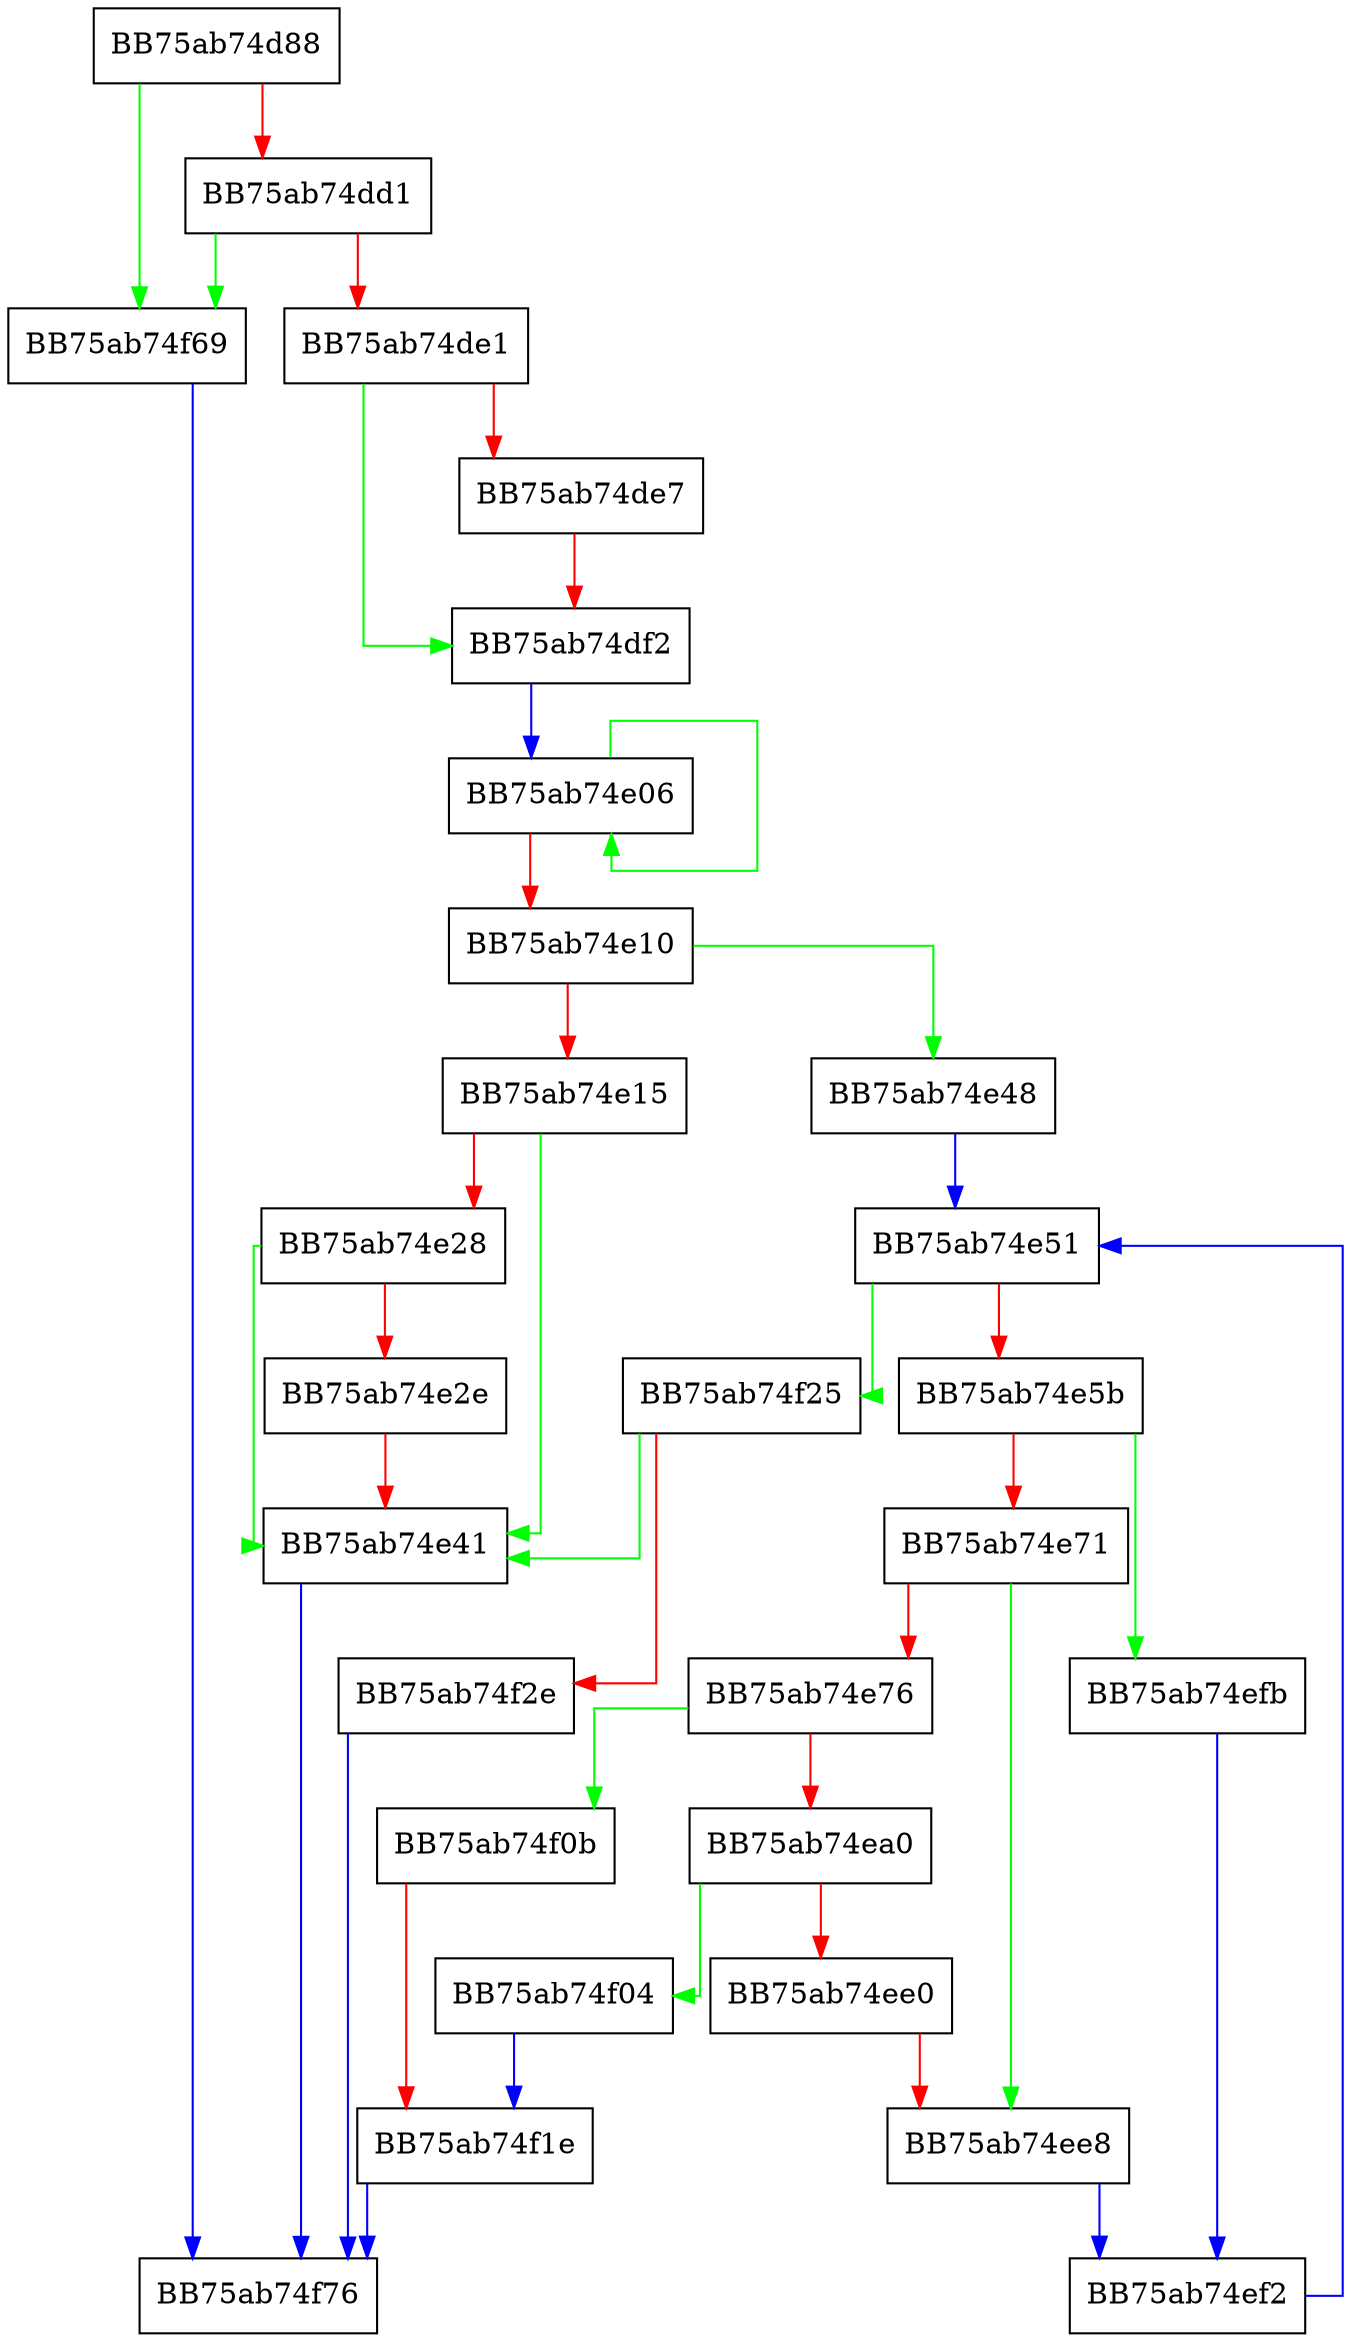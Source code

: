 digraph pfnGetBlockTokens {
  node [shape="box"];
  graph [splines=ortho];
  BB75ab74d88 -> BB75ab74f69 [color="green"];
  BB75ab74d88 -> BB75ab74dd1 [color="red"];
  BB75ab74dd1 -> BB75ab74f69 [color="green"];
  BB75ab74dd1 -> BB75ab74de1 [color="red"];
  BB75ab74de1 -> BB75ab74df2 [color="green"];
  BB75ab74de1 -> BB75ab74de7 [color="red"];
  BB75ab74de7 -> BB75ab74df2 [color="red"];
  BB75ab74df2 -> BB75ab74e06 [color="blue"];
  BB75ab74e06 -> BB75ab74e06 [color="green"];
  BB75ab74e06 -> BB75ab74e10 [color="red"];
  BB75ab74e10 -> BB75ab74e48 [color="green"];
  BB75ab74e10 -> BB75ab74e15 [color="red"];
  BB75ab74e15 -> BB75ab74e41 [color="green"];
  BB75ab74e15 -> BB75ab74e28 [color="red"];
  BB75ab74e28 -> BB75ab74e41 [color="green"];
  BB75ab74e28 -> BB75ab74e2e [color="red"];
  BB75ab74e2e -> BB75ab74e41 [color="red"];
  BB75ab74e41 -> BB75ab74f76 [color="blue"];
  BB75ab74e48 -> BB75ab74e51 [color="blue"];
  BB75ab74e51 -> BB75ab74f25 [color="green"];
  BB75ab74e51 -> BB75ab74e5b [color="red"];
  BB75ab74e5b -> BB75ab74efb [color="green"];
  BB75ab74e5b -> BB75ab74e71 [color="red"];
  BB75ab74e71 -> BB75ab74ee8 [color="green"];
  BB75ab74e71 -> BB75ab74e76 [color="red"];
  BB75ab74e76 -> BB75ab74f0b [color="green"];
  BB75ab74e76 -> BB75ab74ea0 [color="red"];
  BB75ab74ea0 -> BB75ab74f04 [color="green"];
  BB75ab74ea0 -> BB75ab74ee0 [color="red"];
  BB75ab74ee0 -> BB75ab74ee8 [color="red"];
  BB75ab74ee8 -> BB75ab74ef2 [color="blue"];
  BB75ab74ef2 -> BB75ab74e51 [color="blue"];
  BB75ab74efb -> BB75ab74ef2 [color="blue"];
  BB75ab74f04 -> BB75ab74f1e [color="blue"];
  BB75ab74f0b -> BB75ab74f1e [color="red"];
  BB75ab74f1e -> BB75ab74f76 [color="blue"];
  BB75ab74f25 -> BB75ab74e41 [color="green"];
  BB75ab74f25 -> BB75ab74f2e [color="red"];
  BB75ab74f2e -> BB75ab74f76 [color="blue"];
  BB75ab74f69 -> BB75ab74f76 [color="blue"];
}